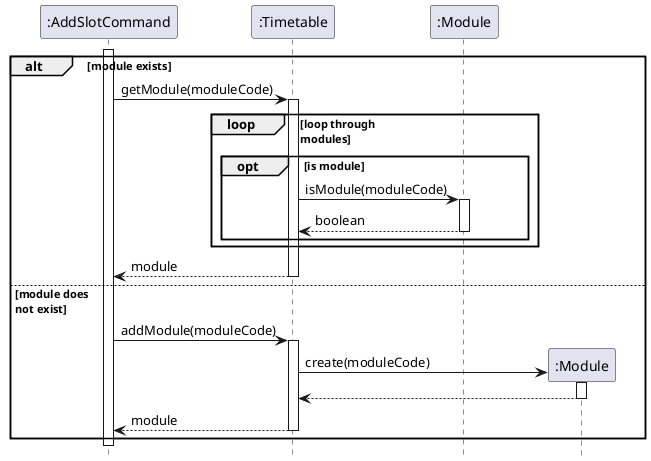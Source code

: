 @startuml
hide footbox
skinparam ParticipantPadding 20


participant ":AddSlotCommand" as AddSlotCommand
participant ":Timetable" as Timetable
participant ":Module" as Module
participant ":Module" as ModuleNew

activate AddSlotCommand

alt module exists
    AddSlotCommand -> Timetable : getModule(moduleCode)
    activate Timetable

    loop loop through \nmodules

        opt is module
            Timetable -> Module : isModule(moduleCode)
            activate Module

            Module --> Timetable : boolean
            deactivate Module
        end opt

    end loop

    Timetable --> AddSlotCommand : module
    deactivate Timetable

else module does \nnot exist
    AddSlotCommand -> Timetable : addModule(moduleCode)
    activate Timetable

    Timetable -> ModuleNew ** : create(moduleCode)
    activate ModuleNew

    ModuleNew --> Timetable
    deactivate ModuleNew

    Timetable --> AddSlotCommand : module
    deactivate Timetable
end

deactivate AddSlotCommand

@enduml